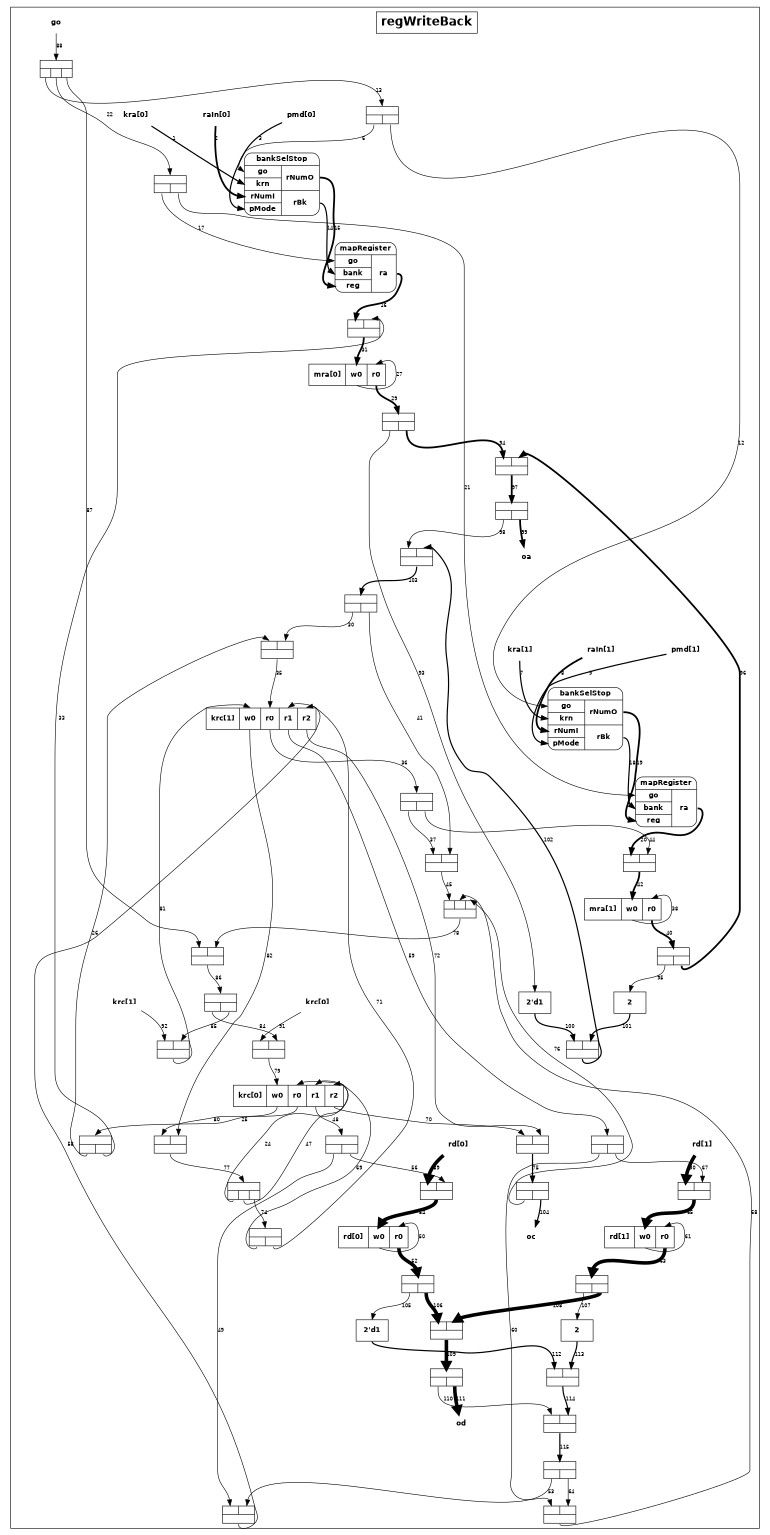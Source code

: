 digraph regWriteBack {
  outputorder="edgesfirst";
  size="7.086614173228347,10.236220472440946";
  ratio="2.0"
  subgraph cluster_regWriteBack {
    edge [fontsize="8", fontname="Helvetica", labelfontname="Helvetica", labelfontsize="8", arrowhead="normal"];
    node [fontsize="12", fontname="Helvetica-Bold", shape="box"];
    title [label="regWriteBack", fontsize="20"];
    port0 [portref="0", label="go", style="bold", shape="none"];
    port1 [portref="1", label="pmd[0]", style="bold", shape="none"];
    port2 [portref="2", label="pmd[1]", style="bold", shape="none"];
    port3 [portref="3", label="raIn[0]", style="bold", shape="none"];
    port4 [portref="4", label="raIn[1]", style="bold", shape="none"];
    port5 [portref="5", label="rd[0]", style="bold", shape="none"];
    port6 [portref="6", label="rd[1]", style="bold", shape="none"];
    port7 [portref="7", label="kra[0]", style="bold", shape="none"];
    port8 [portref="8", label="kra[1]", style="bold", shape="none"];
    port9 [portref="9", label="krc[0]", style="bold", shape="none"];
    port10 [portref="10", label="krc[1]", style="bold", shape="none"];
    port11 [portref="11", label="oa", style="bold", shape="none"];
    port12 [portref="12", label="oc", style="bold", shape="none"];
    port13 [portref="13", label="od", style="bold", shape="none"];
    comp1 [compref="1", label="{bankSelStop|{{<go>go|<krn>krn|<rNumI>rNumI|<pMode>pMode}|{<rNumO>rNumO|<rBk>rBk}}}", nojustify="true", shape="Mrecord"];
    comp2 [compref="2", label="{bankSelStop|{{<go>go|<krn>krn|<rNumI>rNumI|<pMode>pMode}|{<rNumO>rNumO|<rBk>rBk}}}", nojustify="true", shape="Mrecord"];
    comp3 [compref="3", label="{{<i>}|{<o0>|<o1>}}", height="0.4", fontsize="2", nojustify="true", shape="record"];
    comp4 [compref="4", label="{mapRegister|{{<go>go|<bank>bank|<reg>reg}|{<ra>ra}}}", nojustify="true", shape="Mrecord"];
    comp5 [compref="5", label="{mapRegister|{{<go>go|<bank>bank|<reg>reg}|{<ra>ra}}}", nojustify="true", shape="Mrecord"];
    comp6 [compref="6", label="{{<i>}|{<o0>|<o1>}}", height="0.4", fontsize="2", nojustify="true", shape="record"];
    comp8 [compref="8", label="mra[0]|<w0>w0|<r0>r0", shape="record"];
    comp10 [compref="10", label="{{<i>}|{<o0>|<o1>}}", height="0.4", fontsize="2", nojustify="true", shape="record"];
    comp11 [compref="11", label="{{<i0>|<i1>}|{<o>}}", height="0.4", fontsize="2", nojustify="true", shape="record"];
    comp14 [compref="14", label="mra[1]|<w0>w0|<r0>r0", shape="record"];
    comp16 [compref="16", label="{{<i>}|{<o0>|<o1>}}", height="0.4", fontsize="2", nojustify="true", shape="record"];
    comp17 [compref="17", label="{{<i0>|<i1>}|{<o>}}", height="0.4", fontsize="2", nojustify="true", shape="record"];
    comp20 [compref="20", label="rd[0]|<w0>w0|<r0>r0", shape="record"];
    comp22 [compref="22", label="{{<i>}|{<o0>|<o1>}}", height="0.4", fontsize="2", nojustify="true", shape="record"];
    comp23 [compref="23", label="{{<i0>|<i1>}|{<o>}}", height="0.4", fontsize="2", nojustify="true", shape="record"];
    comp26 [compref="26", label="rd[1]|<w0>w0|<r0>r0", shape="record"];
    comp28 [compref="28", label="{{<i>}|{<o0>|<o1>}}", height="0.4", fontsize="2", nojustify="true", shape="record"];
    comp29 [compref="29", label="{{<i0>|<i1>}|{<o>}}", height="0.4", fontsize="2", nojustify="true", shape="record"];
    comp31 [compref="31", label="{{<i0>|<i1>}|{<o>}}", height="0.4", fontsize="2", nojustify="true", shape="record"];
    comp32 [compref="32", label="{{<i>}|{<o0>|<o1>}}", height="0.4", fontsize="2", nojustify="true", shape="record"];
    comp34 [compref="34", label="{{<i>}|{<o0>|<o1>|<o2>}}", height="0.4", fontsize="2", nojustify="true", shape="record"];
    comp35 [compref="35", label="{{<i0>|<i1>|<i2>}|{<o>}}", height="0.4", fontsize="2", nojustify="true", shape="record"];
    comp36 [compref="36", label="krc[0]|<w0>w0|<r0>r0|<r1>r1|<r2>r2", shape="record"];
    comp37 [compref="37", label="krc[1]|<w0>w0|<r0>r0|<r1>r1|<r2>r2", shape="record"];
    comp38 [compref="38", label="{{<i0>|<i1>}|{<o>}}", height="0.4", fontsize="2", nojustify="true", shape="record"];
    comp39 [compref="39", label="{{<i>}|{<o0>|<o1>}}", height="0.4", fontsize="2", nojustify="true", shape="record"];
    comp41 [compref="41", label="{{<i0>|<i1>}|{<o>}}", height="0.4", fontsize="2", nojustify="true", shape="record"];
    comp42 [compref="42", label="{{<i>}|{<o0>|<o1>|<o2>}}", height="0.4", fontsize="2", nojustify="true", shape="record"];
    comp43 [compref="43", label="{{<i0>|<i1>}|{<o>}}", height="0.4", fontsize="2", nojustify="true", shape="record"];
    comp44 [compref="44", label="{{<i0>|<i1>}|{<o>}}", height="0.4", fontsize="2", nojustify="true", shape="record"];
    comp49 [compref="49", label="{{<i0>|<i1>}|{<o>}}", height="0.4", fontsize="2", nojustify="true", shape="record"];
    comp50 [compref="50", label="{{<i0>|<i1>}|{<o>}}", height="0.4", fontsize="2", nojustify="true", shape="record"];
    comp51 [compref="51", label="{{<i0>|<i1>}|{<o>}}", height="0.4", fontsize="2", nojustify="true", shape="record"];
    comp52 [compref="52", label="{{<i0>|<i1>}|{<o>}}", height="0.4", fontsize="2", nojustify="true", shape="record"];
    comp53 [compref="53", label="{{<i>}|{<o0>|<o1>}}", height="0.4", fontsize="2", nojustify="true", shape="record"];
    comp54 [compref="54", label="{{<i>}|{<o0>|<o1>}}", height="0.4", fontsize="2", nojustify="true", shape="record"];
    comp55 [compref="55", label="{{<i0>|<i1>}|{<o>}}", height="0.4", fontsize="2", nojustify="true", shape="record"];
    comp56 [compref="56", label="{{<i>}|{<o0>|<o1>}}", height="0.4", fontsize="2", nojustify="true", shape="record"];
    comp57 [compref="57", label="2'd1", nojustify="true", shape="record"];
    comp58 [compref="58", label="2", nojustify="true", shape="record"];
    comp59 [compref="59", label="{{<i0>|<i1>}|{<o>}}", height="0.4", fontsize="2", nojustify="true", shape="record"];
    comp60 [compref="60", label="{{<i0>|<i1>}|{<o>}}", height="0.4", fontsize="2", nojustify="true", shape="record"];
    comp61 [compref="61", label="{{<i>}|{<o0>|<o1>}}", height="0.4", fontsize="2", nojustify="true", shape="record"];
    comp62 [compref="62", label="{{<i>}|{<o0>|<o1>}}", height="0.4", fontsize="2", nojustify="true", shape="record"];
    comp63 [compref="63", label="{{<i>}|{<o0>|<o1>}}", height="0.4", fontsize="2", nojustify="true", shape="record"];
    comp64 [compref="64", label="{{<i>}|{<o0>|<o1>}}", height="0.4", fontsize="2", nojustify="true", shape="record"];
    comp65 [compref="65", label="{{<i0>|<i1>}|{<o>}}", height="0.4", fontsize="2", nojustify="true", shape="record"];
    comp66 [compref="66", label="{{<i>}|{<o0>|<o1>}}", height="0.4", fontsize="2", nojustify="true", shape="record"];
    comp67 [compref="67", label="2'd1", nojustify="true", shape="record"];
    comp68 [compref="68", label="2", nojustify="true", shape="record"];
    comp69 [compref="69", label="{{<i0>|<i1>}|{<o>}}", height="0.4", fontsize="2", nojustify="true", shape="record"];
    comp70 [compref="70", label="{{<i0>|<i1>}|{<o>}}", height="0.4", fontsize="2", nojustify="true", shape="record"];
    comp71 [compref="71", label="{{<i>}|{<o0>|<o1>}}", height="0.4", fontsize="2", nojustify="true", shape="record"]
    port7 -> comp1:krn:w [linkref="1", label="1", penwidth="2", weight="2"];
    port3 -> comp1:rNumI:w [linkref="2", label="2", penwidth="3", weight="3"];
    port1 -> comp1:pMode:w [linkref="3", label="3", penwidth="2", weight="2"];
    comp3:o0:s -> comp1:go:w [linkref="6", label="6", penwidth="1", weight="1"];
    port8 -> comp2:krn:w [linkref="7", label="7", penwidth="2", weight="2"];
    port4 -> comp2:rNumI:w [linkref="8", label="8", penwidth="3", weight="3"];
    port2 -> comp2:pMode:w [linkref="9", label="9", penwidth="2", weight="2"];
    comp3:o1:s -> comp2:go:w [linkref="12", label="12", penwidth="1", weight="1"];
    comp42:o0:s -> comp3:i:n [linkref="13", label="13", penwidth="1", weight="1"];
    comp1:rBk:e -> comp4:bank:w [linkref="14", label="14", penwidth="2", weight="2"];
    comp1:rNumO:e -> comp4:reg:w [linkref="15", label="15", penwidth="3", weight="3"];
    comp4:ra:e -> comp44:i0:n [linkref="16", label="16", penwidth="3", weight="3"];
    comp6:o0:s -> comp4:go:w [linkref="17", label="17", penwidth="1", weight="1"];
    comp2:rBk:e -> comp5:bank:w [linkref="18", label="18", penwidth="2", weight="2"];
    comp2:rNumO:e -> comp5:reg:w [linkref="19", label="19", penwidth="3", weight="3"];
    comp5:ra:e -> comp43:i0:n [linkref="20", label="20", penwidth="3", weight="3"];
    comp6:o1:s -> comp5:go:w [linkref="21", label="21", penwidth="1", weight="1"];
    comp42:o1:s -> comp6:i:n [linkref="22", label="22", penwidth="1", weight="1"];
    comp34:o0:s -> comp36:r0:n [linkref="24", label="24", penwidth="1", weight="1"];
    comp36:r0:s -> comp10:i:n [linkref="25", label="25", penwidth="1", weight="1"];
    comp10:o0:s -> comp11:i0:n [linkref="26", label="26", penwidth="1", weight="1"];
    comp8:w0:s -> comp8:r0:n [linkref="27", label="27", penwidth="1", weight="1"];
    comp8:r0:s -> comp53:i:n [linkref="29", label="29", penwidth="3", weight="3"];
    comp61:o0:s -> comp11:i1:n [linkref="30", label="30", penwidth="1", weight="1"];
    comp44:o:s -> comp8:w0:n [linkref="31", label="31", penwidth="3", weight="3"];
    comp10:o1:s -> comp44:i1:n [linkref="33", label="33", penwidth="1", weight="1"];
    comp11:o:s -> comp37:r0:n [linkref="35", label="35", penwidth="1", weight="1"];
    comp37:r0:s -> comp16:i:n [linkref="36", label="36", penwidth="1", weight="1"];
    comp16:o0:s -> comp17:i0:n [linkref="37", label="37", penwidth="1", weight="1"];
    comp14:w0:s -> comp14:r0:n [linkref="38", label="38", penwidth="1", weight="1"];
    comp14:r0:s -> comp54:i:n [linkref="40", label="40", penwidth="3", weight="3"];
    comp61:o1:s -> comp17:i1:n [linkref="41", label="41", penwidth="1", weight="1"];
    comp43:o:s -> comp14:w0:n [linkref="42", label="42", penwidth="3", weight="3"];
    comp16:o1:s -> comp43:i1:n [linkref="44", label="44", penwidth="1", weight="1"];
    comp17:o:s -> comp35:i0:n [linkref="45", label="45", penwidth="1", weight="1"];
    comp34:o1:s -> comp36:r1:n [linkref="47", label="47", penwidth="1", weight="1"];
    comp36:r1:s -> comp22:i:n [linkref="48", label="48", penwidth="1", weight="1"];
    comp22:o0:s -> comp23:i0:n [linkref="49", label="49", penwidth="1", weight="1"];
    comp20:w0:s -> comp20:r0:n [linkref="50", label="50", penwidth="1", weight="1"];
    comp20:r0:s -> comp63:i:n [linkref="52", label="52", penwidth="6", weight="6"];
    comp71:o0:s -> comp23:i1:n [linkref="53", label="53", penwidth="1", weight="1"];
    comp49:o:s -> comp20:w0:n [linkref="54", label="54", penwidth="6", weight="6"];
    comp22:o1:s -> comp49:i1:n [linkref="56", label="56", penwidth="1", weight="1"];
    comp23:o:s -> comp37:r1:n [linkref="58", label="58", penwidth="1", weight="1"];
    comp37:r1:s -> comp28:i:n [linkref="59", label="59", penwidth="1", weight="1"];
    comp28:o0:s -> comp29:i0:n [linkref="60", label="60", penwidth="1", weight="1"];
    comp26:w0:s -> comp26:r0:n [linkref="61", label="61", penwidth="1", weight="1"];
    comp26:r0:s -> comp64:i:n [linkref="63", label="63", penwidth="6", weight="6"];
    comp71:o1:s -> comp29:i1:n [linkref="64", label="64", penwidth="1", weight="1"];
    comp50:o:s -> comp26:w0:n [linkref="65", label="65", penwidth="6", weight="6"];
    comp28:o1:s -> comp50:i1:n [linkref="67", label="67", penwidth="1", weight="1"];
    comp29:o:s -> comp35:i1:n [linkref="68", label="68", penwidth="1", weight="1"];
    comp32:o0:s -> comp36:r2:n [linkref="69", label="69", penwidth="1", weight="1"];
    comp36:r2:s -> comp31:i0:n [linkref="70", label="70", penwidth="1", weight="1"];
    comp32:o1:s -> comp37:r2:n [linkref="71", label="71", penwidth="1", weight="1"];
    comp37:r2:s -> comp31:i1:n [linkref="72", label="72", penwidth="1", weight="1"];
    comp34:o2:s -> comp32:i:n [linkref="74", label="74", penwidth="1", weight="1"];
    comp31:o:s -> comp62:i:n [linkref="75", label="75", penwidth="2", weight="2"];
    comp62:o0:s -> comp35:i2:n [linkref="76", label="76", penwidth="1", weight="1"];
    comp38:o:s -> comp34:i:n [linkref="77", label="77", penwidth="1", weight="1"];
    comp35:o:s -> comp41:i1:n [linkref="78", label="78", penwidth="1", weight="1"];
    comp51:o:s -> comp36:w0:n [linkref="79", label="79", penwidth="1", weight="1"];
    comp36:w0:s -> comp38:i0:n [linkref="80", label="80", penwidth="1", weight="1"];
    comp52:o:s -> comp37:w0:n [linkref="81", label="81", penwidth="1", weight="1"];
    comp37:w0:s -> comp38:i1:n [linkref="82", label="82", penwidth="1", weight="1"];
    comp39:o0:s -> comp51:i1:n [linkref="84", label="84", penwidth="1", weight="1"];
    comp39:o1:s -> comp52:i1:n [linkref="85", label="85", penwidth="1", weight="1"];
    comp41:o:s -> comp39:i:n [linkref="86", label="86", penwidth="1", weight="1"];
    comp42:o2:s -> comp41:i0:n [linkref="87", label="87", penwidth="1", weight="1"];
    port0 -> comp42:i:n [linkref="88", label="88", penwidth="1", weight="1"];
    port5 -> comp49:i0:n [linkref="89", label="89", penwidth="6", weight="6"];
    port6 -> comp50:i0:n [linkref="90", label="90", penwidth="6", weight="6"];
    port9 -> comp51:i0:n [linkref="91", label="91", penwidth="1", weight="1"];
    port10 -> comp52:i0:n [linkref="92", label="92", penwidth="1", weight="1"];
    comp53:o0:s -> comp57:n [linkref="93", label="93", penwidth="1", weight="1"];
    comp53:o1:s -> comp55:i0:n [linkref="94", label="94", penwidth="3", weight="3"];
    comp54:o0:s -> comp58:n [linkref="95", label="95", penwidth="1", weight="1"];
    comp54:o1:s -> comp55:i1:n [linkref="96", label="96", penwidth="3", weight="3"];
    comp55:o:s -> comp56:i:n [linkref="97", label="97", penwidth="3", weight="3"];
    comp56:o0:s -> comp60:i0:n [linkref="98", label="98", penwidth="1", weight="1"];
    comp56:o1:s -> port11 [linkref="99", label="99", penwidth="3", weight="3"];
    comp57:s -> comp59:i0:n [linkref="100", label="100", penwidth="2", weight="2"];
    comp58:s -> comp59:i1:n [linkref="101", label="101", penwidth="2", weight="2"];
    comp59:o:s -> comp60:i1:n [linkref="102", label="102", penwidth="2", weight="2"];
    comp60:o:s -> comp61:i:n [linkref="103", label="103", penwidth="2", weight="2"];
    comp62:o1:s -> port12 [linkref="104", label="104", penwidth="2", weight="2"];
    comp63:o0:s -> comp67:n [linkref="105", label="105", penwidth="1", weight="1"];
    comp63:o1:s -> comp65:i0:n [linkref="106", label="106", penwidth="6", weight="6"];
    comp64:o0:s -> comp68:n [linkref="107", label="107", penwidth="1", weight="1"];
    comp64:o1:s -> comp65:i1:n [linkref="108", label="108", penwidth="6", weight="6"];
    comp65:o:s -> comp66:i:n [linkref="109", label="109", penwidth="6", weight="6"];
    comp66:o0:s -> comp70:i0:n [linkref="110", label="110", penwidth="1", weight="1"];
    comp66:o1:s -> port13 [linkref="111", label="111", penwidth="6", weight="6"];
    comp67:s -> comp69:i0:n [linkref="112", label="112", penwidth="2", weight="2"];
    comp68:s -> comp69:i1:n [linkref="113", label="113", penwidth="2", weight="2"];
    comp69:o:s -> comp70:i1:n [linkref="114", label="114", penwidth="2", weight="2"];
    comp70:o:s -> comp71:i:n [linkref="115", label="115", penwidth="2", weight="2"]
  }
}
